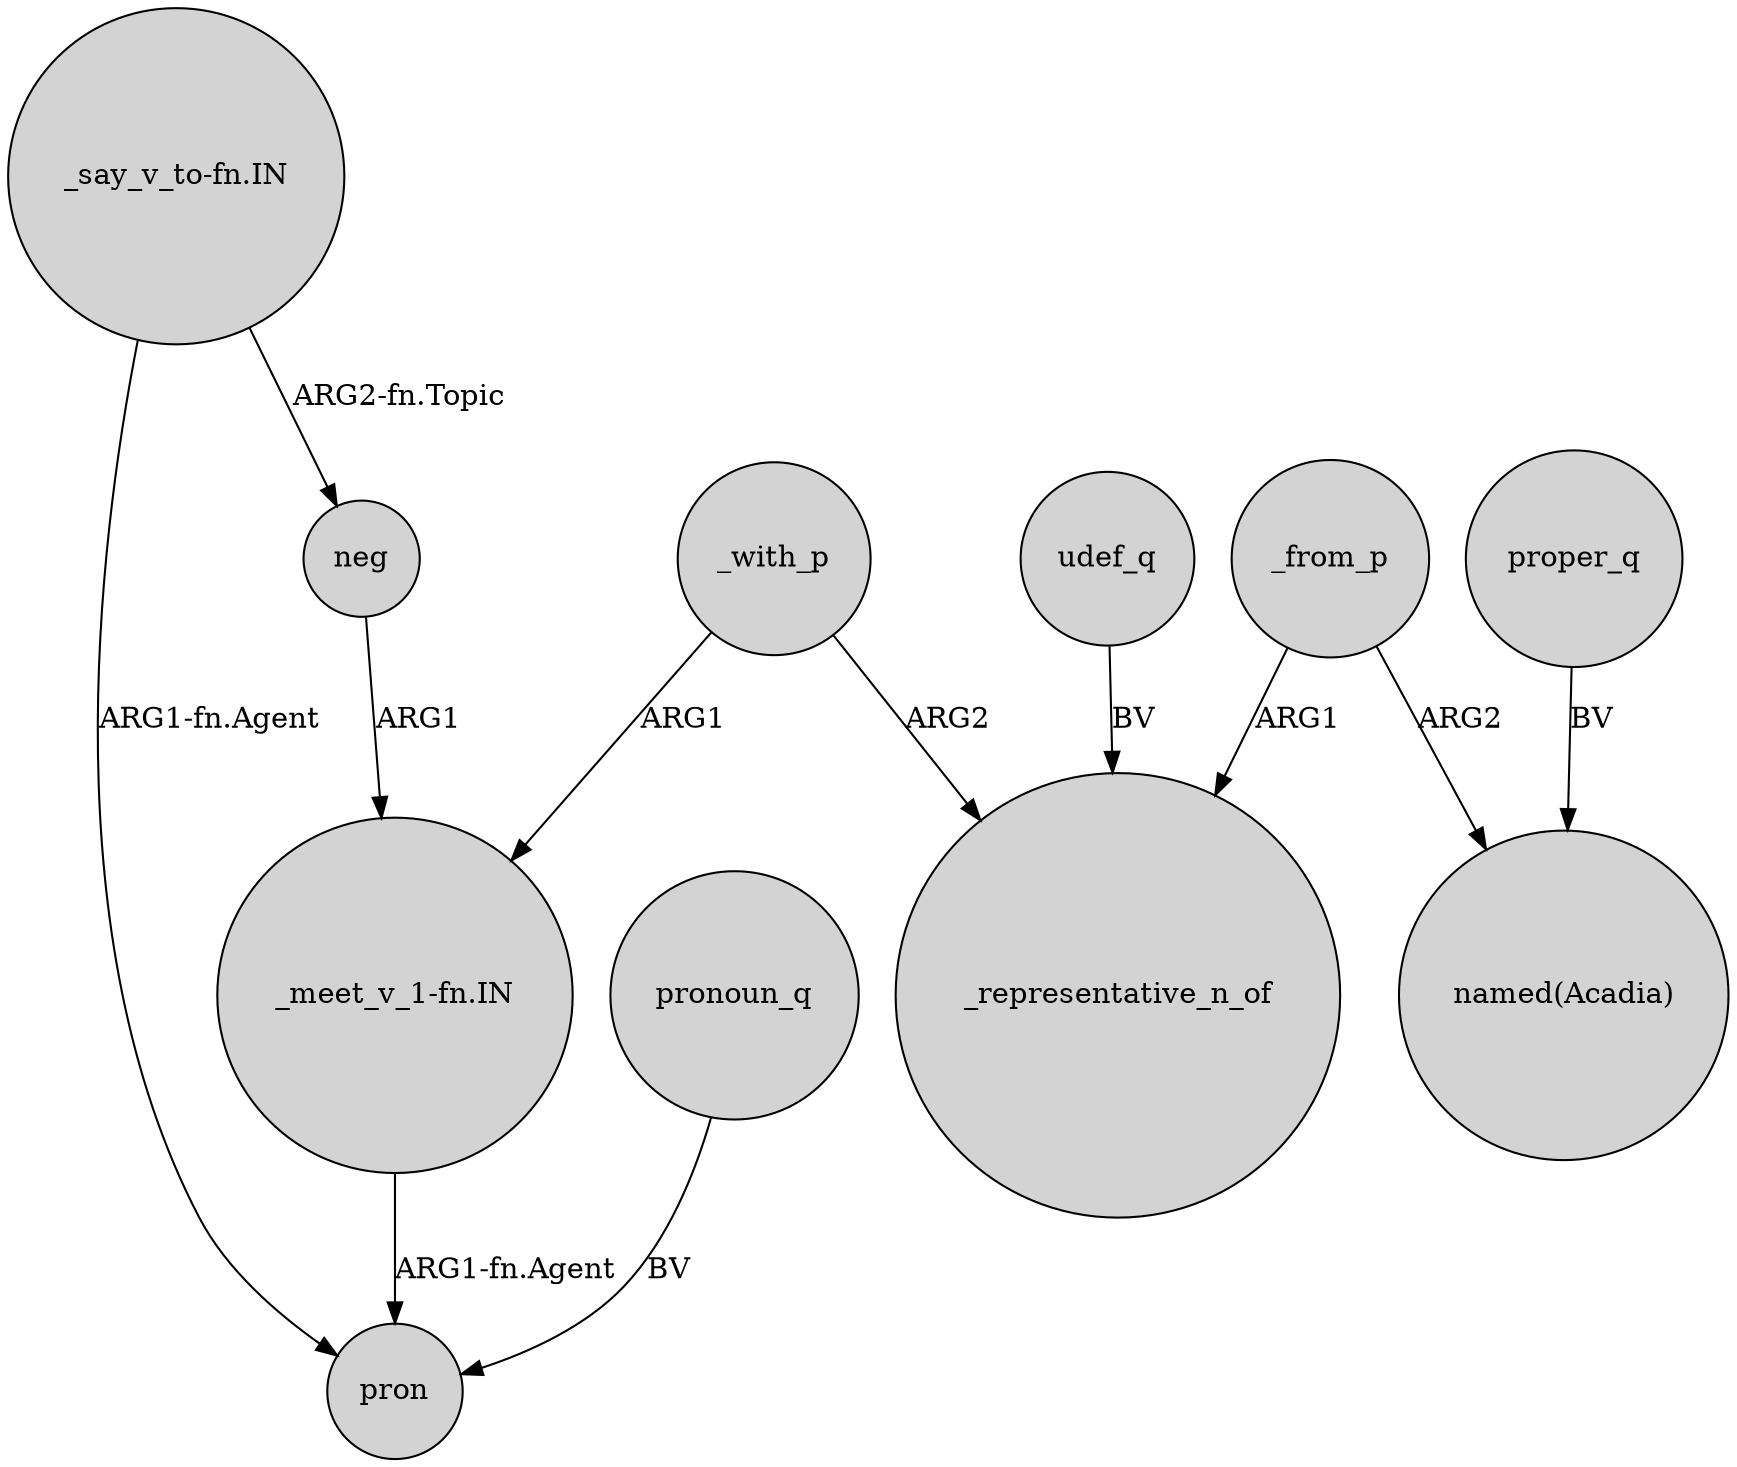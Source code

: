 digraph {
	node [shape=circle style=filled]
	neg -> "_meet_v_1-fn.IN" [label=ARG1]
	_from_p -> "named(Acadia)" [label=ARG2]
	"_say_v_to-fn.IN" -> neg [label="ARG2-fn.Topic"]
	_with_p -> "_meet_v_1-fn.IN" [label=ARG1]
	_with_p -> _representative_n_of [label=ARG2]
	"_meet_v_1-fn.IN" -> pron [label="ARG1-fn.Agent"]
	udef_q -> _representative_n_of [label=BV]
	_from_p -> _representative_n_of [label=ARG1]
	proper_q -> "named(Acadia)" [label=BV]
	"_say_v_to-fn.IN" -> pron [label="ARG1-fn.Agent"]
	pronoun_q -> pron [label=BV]
}
